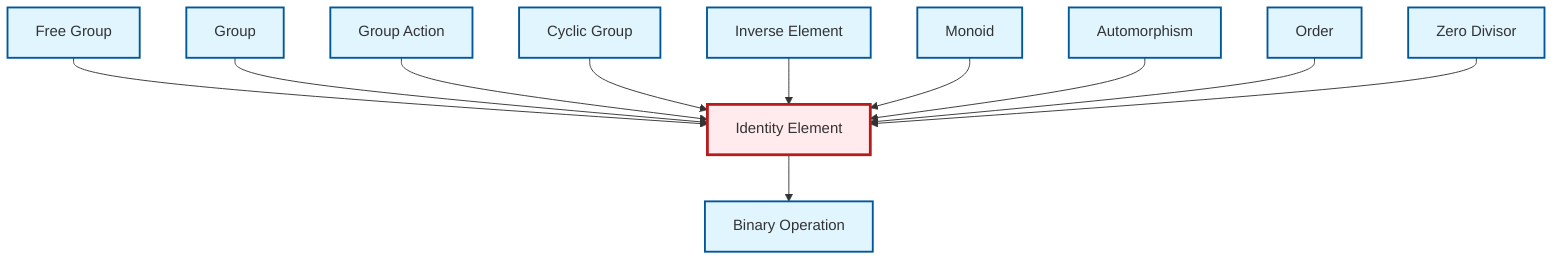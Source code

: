 graph TD
    classDef definition fill:#e1f5fe,stroke:#01579b,stroke-width:2px
    classDef theorem fill:#f3e5f5,stroke:#4a148c,stroke-width:2px
    classDef axiom fill:#fff3e0,stroke:#e65100,stroke-width:2px
    classDef example fill:#e8f5e9,stroke:#1b5e20,stroke-width:2px
    classDef current fill:#ffebee,stroke:#b71c1c,stroke-width:3px
    def-identity-element["Identity Element"]:::definition
    def-zero-divisor["Zero Divisor"]:::definition
    def-inverse-element["Inverse Element"]:::definition
    def-cyclic-group["Cyclic Group"]:::definition
    def-order["Order"]:::definition
    def-free-group["Free Group"]:::definition
    def-group-action["Group Action"]:::definition
    def-group["Group"]:::definition
    def-binary-operation["Binary Operation"]:::definition
    def-monoid["Monoid"]:::definition
    def-automorphism["Automorphism"]:::definition
    def-free-group --> def-identity-element
    def-group --> def-identity-element
    def-group-action --> def-identity-element
    def-cyclic-group --> def-identity-element
    def-inverse-element --> def-identity-element
    def-identity-element --> def-binary-operation
    def-monoid --> def-identity-element
    def-automorphism --> def-identity-element
    def-order --> def-identity-element
    def-zero-divisor --> def-identity-element
    class def-identity-element current